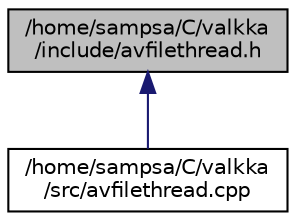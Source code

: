 digraph "/home/sampsa/C/valkka/include/avfilethread.h"
{
  edge [fontname="Helvetica",fontsize="10",labelfontname="Helvetica",labelfontsize="10"];
  node [fontname="Helvetica",fontsize="10",shape=record];
  Node58 [label="/home/sampsa/C/valkka\l/include/avfilethread.h",height=0.2,width=0.4,color="black", fillcolor="grey75", style="filled", fontcolor="black"];
  Node58 -> Node59 [dir="back",color="midnightblue",fontsize="10",style="solid",fontname="Helvetica"];
  Node59 [label="/home/sampsa/C/valkka\l/src/avfilethread.cpp",height=0.2,width=0.4,color="black", fillcolor="white", style="filled",URL="$avfilethread_8cpp.html",tooltip="A thread sending frames from files. "];
}
